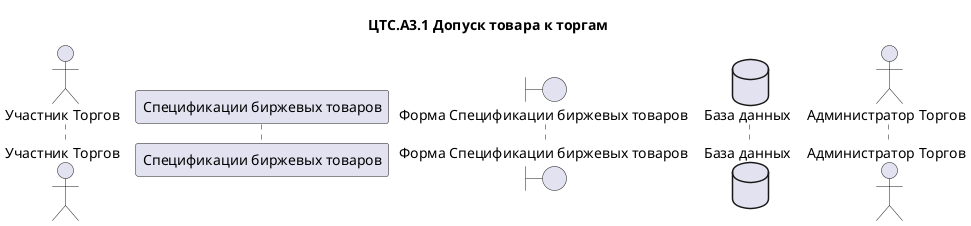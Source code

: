 @startuml "ЦТС.А3.1 Допуск товара к торгам"
title "ЦТС.А3.1 Допуск товара к торгам"
actor "Участник Торгов" as User
participant "Спецификации биржевых товаров" as Specifications
boundary "Форма Спецификации биржевых товаров" as SpecificationsForm
database "База данных" as Database
actor "Администратор Торгов" as User_CTS